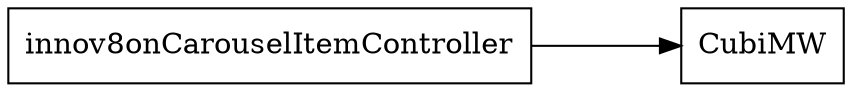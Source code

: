 digraph innov8onCarouselItemController {
    node [URL="controlFlow/\N.html" shape=box]
    graph [layout="circo"]
    innov8onCarouselItemController [URL="\N.html" root=true]

    innov8onCarouselItemController -> CubiMW
}

